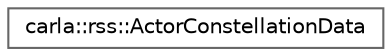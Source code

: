 digraph "类继承关系图"
{
 // INTERACTIVE_SVG=YES
 // LATEX_PDF_SIZE
  bgcolor="transparent";
  edge [fontname=Helvetica,fontsize=10,labelfontname=Helvetica,labelfontsize=10];
  node [fontname=Helvetica,fontsize=10,shape=box,height=0.2,width=0.4];
  rankdir="LR";
  Node0 [id="Node000000",label="carla::rss::ActorConstellationData",height=0.2,width=0.4,color="grey40", fillcolor="white", style="filled",URL="$d3/dcf/structcarla_1_1rss_1_1ActorConstellationData.html",tooltip=" "];
}
